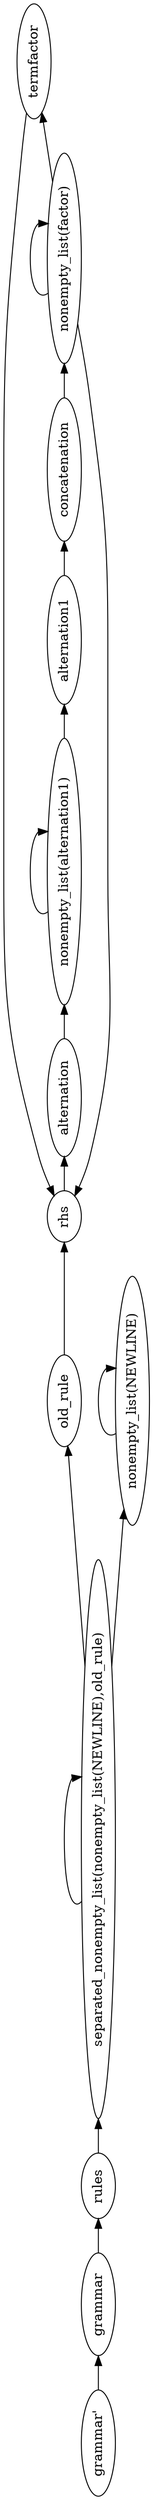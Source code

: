 digraph G {
orientation = landscape;
rankdir = LR;
ratio = compress;
nt0 [ label="grammar'" ] ;
nt1 [ label="termfactor" ] ;
nt2 [ label="separated_nonempty_list(nonempty_list(NEWLINE),old_rule)" ] ;
nt3 [ label="rules" ] ;
nt4 [ label="rhs" ] ;
nt5 [ label="old_rule" ] ;
nt6 [ label="nonempty_list(factor)" ] ;
nt7 [ label="nonempty_list(alternation1)" ] ;
nt8 [ label="nonempty_list(NEWLINE)" ] ;
nt9 [ label="grammar" ] ;
nt10 [ label="concatenation" ] ;
nt11 [ label="alternation1" ] ;
nt12 [ label="alternation" ] ;
nt0 -> nt9 [ label="" ] ;
nt1 -> nt4 [ label="" ] ;
nt2 -> nt2 [ label="" ] ;
nt2 -> nt5 [ label="" ] ;
nt2 -> nt8 [ label="" ] ;
nt3 -> nt2 [ label="" ] ;
nt4 -> nt12 [ label="" ] ;
nt5 -> nt4 [ label="" ] ;
nt6 -> nt1 [ label="" ] ;
nt6 -> nt4 [ label="" ] ;
nt6 -> nt6 [ label="" ] ;
nt7 -> nt7 [ label="" ] ;
nt7 -> nt11 [ label="" ] ;
nt8 -> nt8 [ label="" ] ;
nt9 -> nt3 [ label="" ] ;
nt10 -> nt6 [ label="" ] ;
nt11 -> nt10 [ label="" ] ;
nt12 -> nt7 [ label="" ] ;

}
